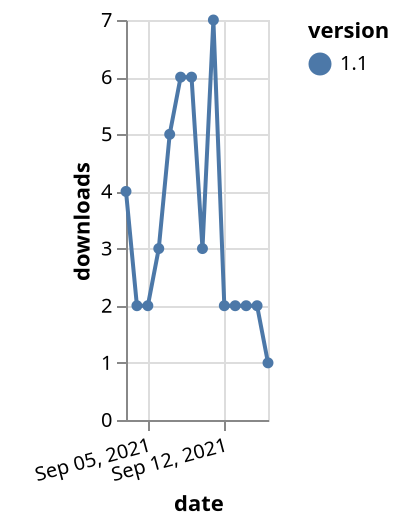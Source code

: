 {"$schema": "https://vega.github.io/schema/vega-lite/v5.json", "description": "A simple bar chart with embedded data.", "data": {"values": [{"date": "2021-09-03", "total": 2262, "delta": 4, "version": "1.1"}, {"date": "2021-09-04", "total": 2264, "delta": 2, "version": "1.1"}, {"date": "2021-09-05", "total": 2266, "delta": 2, "version": "1.1"}, {"date": "2021-09-06", "total": 2269, "delta": 3, "version": "1.1"}, {"date": "2021-09-07", "total": 2274, "delta": 5, "version": "1.1"}, {"date": "2021-09-08", "total": 2280, "delta": 6, "version": "1.1"}, {"date": "2021-09-09", "total": 2286, "delta": 6, "version": "1.1"}, {"date": "2021-09-10", "total": 2289, "delta": 3, "version": "1.1"}, {"date": "2021-09-11", "total": 2296, "delta": 7, "version": "1.1"}, {"date": "2021-09-12", "total": 2298, "delta": 2, "version": "1.1"}, {"date": "2021-09-13", "total": 2300, "delta": 2, "version": "1.1"}, {"date": "2021-09-14", "total": 2302, "delta": 2, "version": "1.1"}, {"date": "2021-09-15", "total": 2304, "delta": 2, "version": "1.1"}, {"date": "2021-09-16", "total": 2305, "delta": 1, "version": "1.1"}]}, "width": "container", "mark": {"type": "line", "point": {"filled": true}}, "encoding": {"x": {"field": "date", "type": "temporal", "timeUnit": "yearmonthdate", "title": "date", "axis": {"labelAngle": -15}}, "y": {"field": "delta", "type": "quantitative", "title": "downloads"}, "color": {"field": "version", "type": "nominal"}, "tooltip": {"field": "delta"}}}